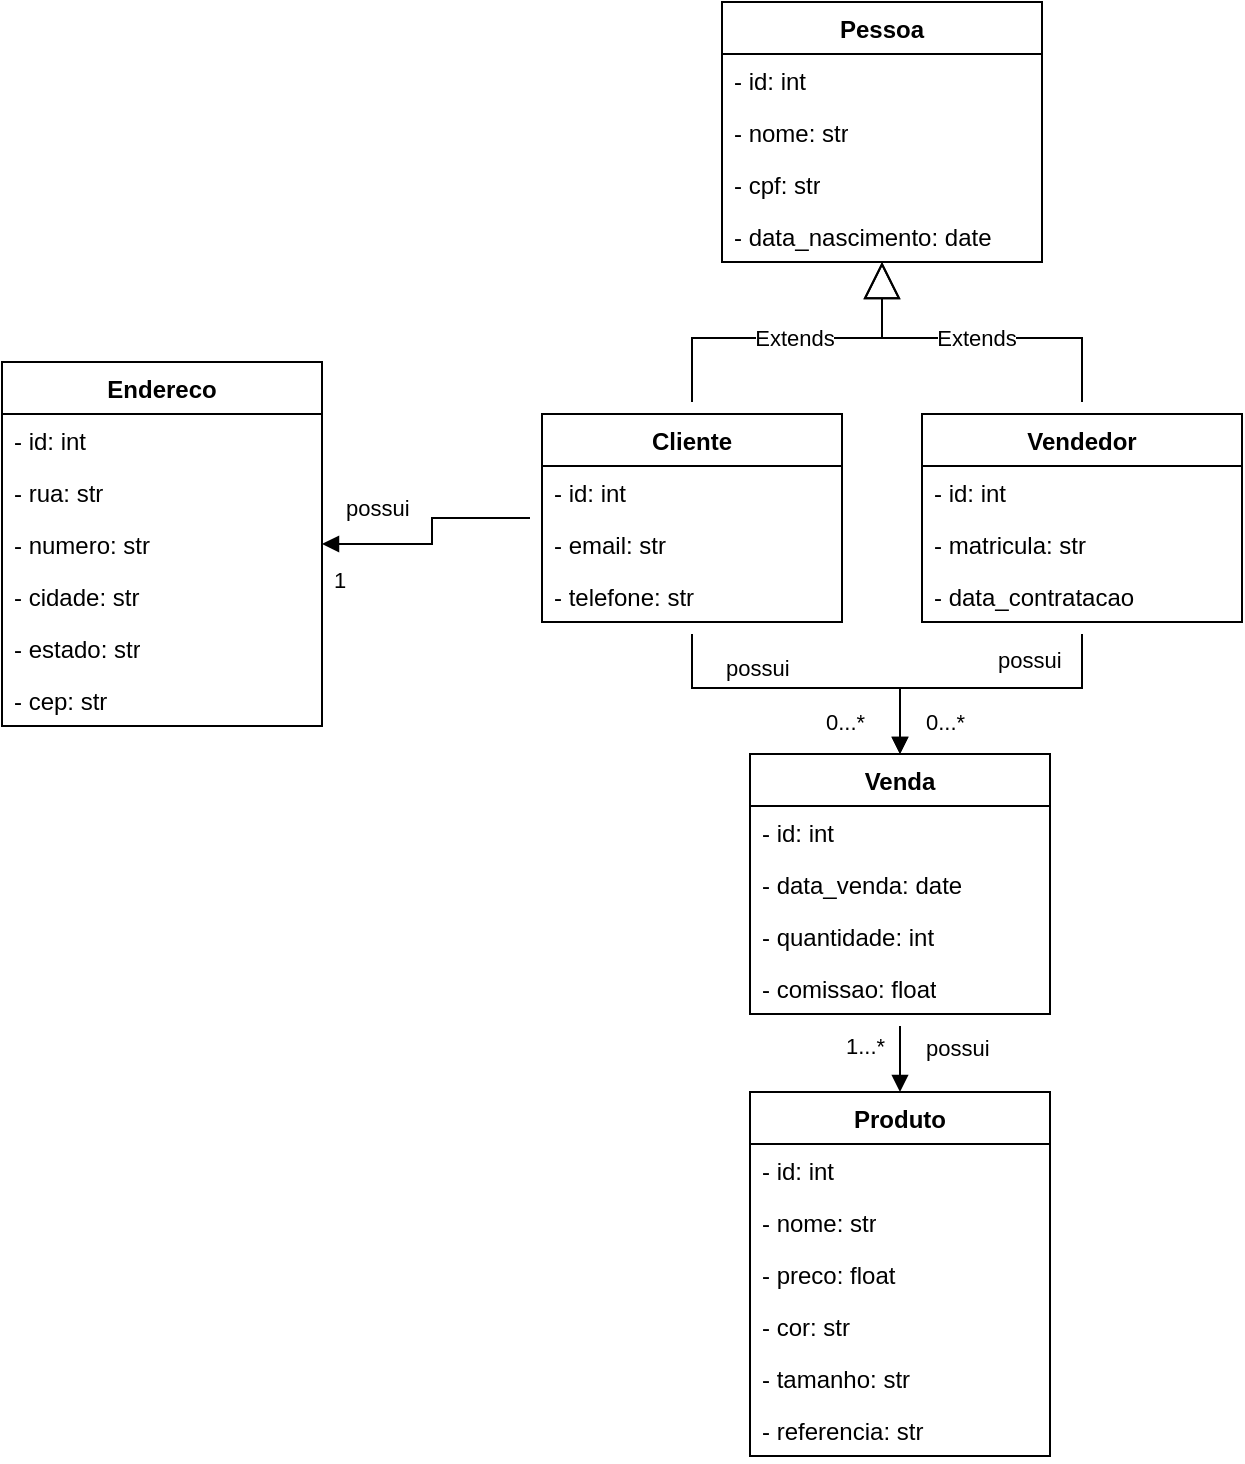 <mxfile version="24.5.4" type="github">
  <diagram id="C5RBs43oDa-KdzZeNtuy" name="Page-1">
    <mxGraphModel dx="810" dy="483" grid="1" gridSize="10" guides="1" tooltips="1" connect="1" arrows="1" fold="1" page="1" pageScale="1" pageWidth="827" pageHeight="1169" math="0" shadow="0">
      <root>
        <mxCell id="WIyWlLk6GJQsqaUBKTNV-0" />
        <mxCell id="WIyWlLk6GJQsqaUBKTNV-1" parent="WIyWlLk6GJQsqaUBKTNV-0" />
        <mxCell id="zqI3vuXJs1LG3s6kCFIs-13" value="&lt;div&gt;Pessoa&lt;/div&gt;" style="swimlane;fontStyle=1;align=center;verticalAlign=top;childLayout=stackLayout;horizontal=1;startSize=26;horizontalStack=0;resizeParent=1;resizeParentMax=0;resizeLast=0;collapsible=1;marginBottom=0;whiteSpace=wrap;html=1;" parent="WIyWlLk6GJQsqaUBKTNV-1" vertex="1">
          <mxGeometry x="400" y="40" width="160" height="130" as="geometry" />
        </mxCell>
        <mxCell id="zqI3vuXJs1LG3s6kCFIs-14" value="- id: int" style="text;strokeColor=none;fillColor=none;align=left;verticalAlign=top;spacingLeft=4;spacingRight=4;overflow=hidden;rotatable=0;points=[[0,0.5],[1,0.5]];portConstraint=eastwest;whiteSpace=wrap;html=1;" parent="zqI3vuXJs1LG3s6kCFIs-13" vertex="1">
          <mxGeometry y="26" width="160" height="26" as="geometry" />
        </mxCell>
        <mxCell id="zqI3vuXJs1LG3s6kCFIs-23" value="- nome: str" style="text;strokeColor=none;fillColor=none;align=left;verticalAlign=top;spacingLeft=4;spacingRight=4;overflow=hidden;rotatable=0;points=[[0,0.5],[1,0.5]];portConstraint=eastwest;whiteSpace=wrap;html=1;" parent="zqI3vuXJs1LG3s6kCFIs-13" vertex="1">
          <mxGeometry y="52" width="160" height="26" as="geometry" />
        </mxCell>
        <mxCell id="zqI3vuXJs1LG3s6kCFIs-21" value="- cpf: str" style="text;strokeColor=none;fillColor=none;align=left;verticalAlign=top;spacingLeft=4;spacingRight=4;overflow=hidden;rotatable=0;points=[[0,0.5],[1,0.5]];portConstraint=eastwest;whiteSpace=wrap;html=1;" parent="zqI3vuXJs1LG3s6kCFIs-13" vertex="1">
          <mxGeometry y="78" width="160" height="26" as="geometry" />
        </mxCell>
        <mxCell id="zqI3vuXJs1LG3s6kCFIs-24" value="- data_nascimento: date" style="text;strokeColor=none;fillColor=none;align=left;verticalAlign=top;spacingLeft=4;spacingRight=4;overflow=hidden;rotatable=0;points=[[0,0.5],[1,0.5]];portConstraint=eastwest;whiteSpace=wrap;html=1;" parent="zqI3vuXJs1LG3s6kCFIs-13" vertex="1">
          <mxGeometry y="104" width="160" height="26" as="geometry" />
        </mxCell>
        <mxCell id="zqI3vuXJs1LG3s6kCFIs-25" value="Cliente" style="swimlane;fontStyle=1;align=center;verticalAlign=top;childLayout=stackLayout;horizontal=1;startSize=26;horizontalStack=0;resizeParent=1;resizeParentMax=0;resizeLast=0;collapsible=1;marginBottom=0;whiteSpace=wrap;html=1;" parent="WIyWlLk6GJQsqaUBKTNV-1" vertex="1">
          <mxGeometry x="310" y="246" width="150" height="104" as="geometry" />
        </mxCell>
        <mxCell id="zqI3vuXJs1LG3s6kCFIs-26" value="- id: int" style="text;strokeColor=none;fillColor=none;align=left;verticalAlign=top;spacingLeft=4;spacingRight=4;overflow=hidden;rotatable=0;points=[[0,0.5],[1,0.5]];portConstraint=eastwest;whiteSpace=wrap;html=1;" parent="zqI3vuXJs1LG3s6kCFIs-25" vertex="1">
          <mxGeometry y="26" width="150" height="26" as="geometry" />
        </mxCell>
        <mxCell id="zqI3vuXJs1LG3s6kCFIs-27" value="- email: str" style="text;strokeColor=none;fillColor=none;align=left;verticalAlign=top;spacingLeft=4;spacingRight=4;overflow=hidden;rotatable=0;points=[[0,0.5],[1,0.5]];portConstraint=eastwest;whiteSpace=wrap;html=1;" parent="zqI3vuXJs1LG3s6kCFIs-25" vertex="1">
          <mxGeometry y="52" width="150" height="26" as="geometry" />
        </mxCell>
        <mxCell id="zqI3vuXJs1LG3s6kCFIs-28" value="- telefone: str" style="text;strokeColor=none;fillColor=none;align=left;verticalAlign=top;spacingLeft=4;spacingRight=4;overflow=hidden;rotatable=0;points=[[0,0.5],[1,0.5]];portConstraint=eastwest;whiteSpace=wrap;html=1;" parent="zqI3vuXJs1LG3s6kCFIs-25" vertex="1">
          <mxGeometry y="78" width="150" height="26" as="geometry" />
        </mxCell>
        <mxCell id="zqI3vuXJs1LG3s6kCFIs-31" value="Vendedor" style="swimlane;fontStyle=1;align=center;verticalAlign=top;childLayout=stackLayout;horizontal=1;startSize=26;horizontalStack=0;resizeParent=1;resizeParentMax=0;resizeLast=0;collapsible=1;marginBottom=0;whiteSpace=wrap;html=1;" parent="WIyWlLk6GJQsqaUBKTNV-1" vertex="1">
          <mxGeometry x="500" y="246" width="160" height="104" as="geometry" />
        </mxCell>
        <mxCell id="zqI3vuXJs1LG3s6kCFIs-32" value="- id: int" style="text;strokeColor=none;fillColor=none;align=left;verticalAlign=top;spacingLeft=4;spacingRight=4;overflow=hidden;rotatable=0;points=[[0,0.5],[1,0.5]];portConstraint=eastwest;whiteSpace=wrap;html=1;" parent="zqI3vuXJs1LG3s6kCFIs-31" vertex="1">
          <mxGeometry y="26" width="160" height="26" as="geometry" />
        </mxCell>
        <mxCell id="zqI3vuXJs1LG3s6kCFIs-33" value="- matricula: str" style="text;strokeColor=none;fillColor=none;align=left;verticalAlign=top;spacingLeft=4;spacingRight=4;overflow=hidden;rotatable=0;points=[[0,0.5],[1,0.5]];portConstraint=eastwest;whiteSpace=wrap;html=1;" parent="zqI3vuXJs1LG3s6kCFIs-31" vertex="1">
          <mxGeometry y="52" width="160" height="26" as="geometry" />
        </mxCell>
        <mxCell id="zqI3vuXJs1LG3s6kCFIs-34" value="- data_contratacao" style="text;strokeColor=none;fillColor=none;align=left;verticalAlign=top;spacingLeft=4;spacingRight=4;overflow=hidden;rotatable=0;points=[[0,0.5],[1,0.5]];portConstraint=eastwest;whiteSpace=wrap;html=1;" parent="zqI3vuXJs1LG3s6kCFIs-31" vertex="1">
          <mxGeometry y="78" width="160" height="26" as="geometry" />
        </mxCell>
        <mxCell id="zqI3vuXJs1LG3s6kCFIs-41" value="&lt;div&gt;Endereco&lt;/div&gt;" style="swimlane;fontStyle=1;align=center;verticalAlign=top;childLayout=stackLayout;horizontal=1;startSize=26;horizontalStack=0;resizeParent=1;resizeParentMax=0;resizeLast=0;collapsible=1;marginBottom=0;whiteSpace=wrap;html=1;" parent="WIyWlLk6GJQsqaUBKTNV-1" vertex="1">
          <mxGeometry x="40" y="220" width="160" height="182" as="geometry" />
        </mxCell>
        <mxCell id="zqI3vuXJs1LG3s6kCFIs-42" value="- id: int" style="text;strokeColor=none;fillColor=none;align=left;verticalAlign=top;spacingLeft=4;spacingRight=4;overflow=hidden;rotatable=0;points=[[0,0.5],[1,0.5]];portConstraint=eastwest;whiteSpace=wrap;html=1;" parent="zqI3vuXJs1LG3s6kCFIs-41" vertex="1">
          <mxGeometry y="26" width="160" height="26" as="geometry" />
        </mxCell>
        <mxCell id="zqI3vuXJs1LG3s6kCFIs-43" value="- rua: str" style="text;strokeColor=none;fillColor=none;align=left;verticalAlign=top;spacingLeft=4;spacingRight=4;overflow=hidden;rotatable=0;points=[[0,0.5],[1,0.5]];portConstraint=eastwest;whiteSpace=wrap;html=1;" parent="zqI3vuXJs1LG3s6kCFIs-41" vertex="1">
          <mxGeometry y="52" width="160" height="26" as="geometry" />
        </mxCell>
        <mxCell id="zqI3vuXJs1LG3s6kCFIs-44" value="- numero: str" style="text;strokeColor=none;fillColor=none;align=left;verticalAlign=top;spacingLeft=4;spacingRight=4;overflow=hidden;rotatable=0;points=[[0,0.5],[1,0.5]];portConstraint=eastwest;whiteSpace=wrap;html=1;" parent="zqI3vuXJs1LG3s6kCFIs-41" vertex="1">
          <mxGeometry y="78" width="160" height="26" as="geometry" />
        </mxCell>
        <mxCell id="zqI3vuXJs1LG3s6kCFIs-45" value="- cidade: str" style="text;strokeColor=none;fillColor=none;align=left;verticalAlign=top;spacingLeft=4;spacingRight=4;overflow=hidden;rotatable=0;points=[[0,0.5],[1,0.5]];portConstraint=eastwest;whiteSpace=wrap;html=1;" parent="zqI3vuXJs1LG3s6kCFIs-41" vertex="1">
          <mxGeometry y="104" width="160" height="26" as="geometry" />
        </mxCell>
        <mxCell id="zqI3vuXJs1LG3s6kCFIs-46" value="- estado: str" style="text;strokeColor=none;fillColor=none;align=left;verticalAlign=top;spacingLeft=4;spacingRight=4;overflow=hidden;rotatable=0;points=[[0,0.5],[1,0.5]];portConstraint=eastwest;whiteSpace=wrap;html=1;" parent="zqI3vuXJs1LG3s6kCFIs-41" vertex="1">
          <mxGeometry y="130" width="160" height="26" as="geometry" />
        </mxCell>
        <mxCell id="zqI3vuXJs1LG3s6kCFIs-47" value="&lt;div&gt;- cep: str&lt;/div&gt;" style="text;strokeColor=none;fillColor=none;align=left;verticalAlign=top;spacingLeft=4;spacingRight=4;overflow=hidden;rotatable=0;points=[[0,0.5],[1,0.5]];portConstraint=eastwest;whiteSpace=wrap;html=1;" parent="zqI3vuXJs1LG3s6kCFIs-41" vertex="1">
          <mxGeometry y="156" width="160" height="26" as="geometry" />
        </mxCell>
        <mxCell id="zqI3vuXJs1LG3s6kCFIs-63" value="Venda" style="swimlane;fontStyle=1;align=center;verticalAlign=top;childLayout=stackLayout;horizontal=1;startSize=26;horizontalStack=0;resizeParent=1;resizeParentMax=0;resizeLast=0;collapsible=1;marginBottom=0;whiteSpace=wrap;html=1;" parent="WIyWlLk6GJQsqaUBKTNV-1" vertex="1">
          <mxGeometry x="414" y="416" width="150" height="130" as="geometry" />
        </mxCell>
        <mxCell id="zqI3vuXJs1LG3s6kCFIs-64" value="- id: int" style="text;strokeColor=none;fillColor=none;align=left;verticalAlign=top;spacingLeft=4;spacingRight=4;overflow=hidden;rotatable=0;points=[[0,0.5],[1,0.5]];portConstraint=eastwest;whiteSpace=wrap;html=1;" parent="zqI3vuXJs1LG3s6kCFIs-63" vertex="1">
          <mxGeometry y="26" width="150" height="26" as="geometry" />
        </mxCell>
        <mxCell id="zqI3vuXJs1LG3s6kCFIs-65" value="- data_venda: date" style="text;strokeColor=none;fillColor=none;align=left;verticalAlign=top;spacingLeft=4;spacingRight=4;overflow=hidden;rotatable=0;points=[[0,0.5],[1,0.5]];portConstraint=eastwest;whiteSpace=wrap;html=1;" parent="zqI3vuXJs1LG3s6kCFIs-63" vertex="1">
          <mxGeometry y="52" width="150" height="26" as="geometry" />
        </mxCell>
        <mxCell id="zqI3vuXJs1LG3s6kCFIs-66" value="- quantidade: int" style="text;strokeColor=none;fillColor=none;align=left;verticalAlign=top;spacingLeft=4;spacingRight=4;overflow=hidden;rotatable=0;points=[[0,0.5],[1,0.5]];portConstraint=eastwest;whiteSpace=wrap;html=1;" parent="zqI3vuXJs1LG3s6kCFIs-63" vertex="1">
          <mxGeometry y="78" width="150" height="26" as="geometry" />
        </mxCell>
        <mxCell id="zqI3vuXJs1LG3s6kCFIs-67" value="- comissao: float" style="text;strokeColor=none;fillColor=none;align=left;verticalAlign=top;spacingLeft=4;spacingRight=4;overflow=hidden;rotatable=0;points=[[0,0.5],[1,0.5]];portConstraint=eastwest;whiteSpace=wrap;html=1;" parent="zqI3vuXJs1LG3s6kCFIs-63" vertex="1">
          <mxGeometry y="104" width="150" height="26" as="geometry" />
        </mxCell>
        <mxCell id="zqI3vuXJs1LG3s6kCFIs-72" value="possui" style="endArrow=block;endFill=1;html=1;edgeStyle=orthogonalEdgeStyle;align=left;verticalAlign=top;rounded=0;strokeColor=default;fontFamily=Helvetica;fontSize=11;fontColor=default;labelBackgroundColor=default;sourcePerimeterSpacing=6;" parent="WIyWlLk6GJQsqaUBKTNV-1" source="zqI3vuXJs1LG3s6kCFIs-25" target="zqI3vuXJs1LG3s6kCFIs-41" edge="1">
          <mxGeometry x="0.829" y="-31" relative="1" as="geometry">
            <mxPoint x="620" y="396" as="sourcePoint" />
            <mxPoint x="240" y="366" as="targetPoint" />
            <mxPoint as="offset" />
          </mxGeometry>
        </mxCell>
        <mxCell id="zqI3vuXJs1LG3s6kCFIs-73" value="1" style="edgeLabel;resizable=0;html=1;align=left;verticalAlign=bottom;fontFamily=Helvetica;fontSize=11;fontColor=default;labelBackgroundColor=default;" parent="zqI3vuXJs1LG3s6kCFIs-72" connectable="0" vertex="1">
          <mxGeometry x="-1" relative="1" as="geometry">
            <mxPoint x="-100" y="39" as="offset" />
          </mxGeometry>
        </mxCell>
        <mxCell id="zqI3vuXJs1LG3s6kCFIs-74" value="possui" style="endArrow=block;endFill=1;html=1;edgeStyle=orthogonalEdgeStyle;align=left;verticalAlign=top;rounded=0;strokeColor=default;fontFamily=Helvetica;fontSize=11;fontColor=default;labelBackgroundColor=default;sourcePerimeterSpacing=6;" parent="WIyWlLk6GJQsqaUBKTNV-1" source="zqI3vuXJs1LG3s6kCFIs-25" target="zqI3vuXJs1LG3s6kCFIs-63" edge="1">
          <mxGeometry x="-0.951" y="15" relative="1" as="geometry">
            <mxPoint x="620" y="396" as="sourcePoint" />
            <mxPoint x="780" y="396" as="targetPoint" />
            <mxPoint as="offset" />
          </mxGeometry>
        </mxCell>
        <mxCell id="zqI3vuXJs1LG3s6kCFIs-75" value="0...*" style="edgeLabel;resizable=0;html=1;align=left;verticalAlign=bottom;fontFamily=Helvetica;fontSize=11;fontColor=default;labelBackgroundColor=default;" parent="zqI3vuXJs1LG3s6kCFIs-74" connectable="0" vertex="1">
          <mxGeometry x="-1" relative="1" as="geometry">
            <mxPoint x="65" y="52" as="offset" />
          </mxGeometry>
        </mxCell>
        <mxCell id="zqI3vuXJs1LG3s6kCFIs-76" value="possui" style="endArrow=block;endFill=1;html=1;edgeStyle=orthogonalEdgeStyle;align=left;verticalAlign=top;rounded=0;strokeColor=default;fontFamily=Helvetica;fontSize=11;fontColor=default;labelBackgroundColor=default;sourcePerimeterSpacing=6;entryX=0.5;entryY=0;entryDx=0;entryDy=0;" parent="WIyWlLk6GJQsqaUBKTNV-1" source="zqI3vuXJs1LG3s6kCFIs-31" target="zqI3vuXJs1LG3s6kCFIs-63" edge="1">
          <mxGeometry x="-0.058" y="-27" relative="1" as="geometry">
            <mxPoint x="395" y="360" as="sourcePoint" />
            <mxPoint x="475" y="506" as="targetPoint" />
            <mxPoint as="offset" />
          </mxGeometry>
        </mxCell>
        <mxCell id="zqI3vuXJs1LG3s6kCFIs-77" value="0...*" style="edgeLabel;resizable=0;html=1;align=left;verticalAlign=bottom;fontFamily=Helvetica;fontSize=11;fontColor=default;labelBackgroundColor=default;" parent="zqI3vuXJs1LG3s6kCFIs-76" connectable="0" vertex="1">
          <mxGeometry x="-1" relative="1" as="geometry">
            <mxPoint x="-80" y="52" as="offset" />
          </mxGeometry>
        </mxCell>
        <mxCell id="zqI3vuXJs1LG3s6kCFIs-78" value="Produto" style="swimlane;fontStyle=1;align=center;verticalAlign=top;childLayout=stackLayout;horizontal=1;startSize=26;horizontalStack=0;resizeParent=1;resizeParentMax=0;resizeLast=0;collapsible=1;marginBottom=0;whiteSpace=wrap;html=1;" parent="WIyWlLk6GJQsqaUBKTNV-1" vertex="1">
          <mxGeometry x="414" y="585" width="150" height="182" as="geometry" />
        </mxCell>
        <mxCell id="zqI3vuXJs1LG3s6kCFIs-79" value="- id: int" style="text;strokeColor=none;fillColor=none;align=left;verticalAlign=top;spacingLeft=4;spacingRight=4;overflow=hidden;rotatable=0;points=[[0,0.5],[1,0.5]];portConstraint=eastwest;whiteSpace=wrap;html=1;" parent="zqI3vuXJs1LG3s6kCFIs-78" vertex="1">
          <mxGeometry y="26" width="150" height="26" as="geometry" />
        </mxCell>
        <mxCell id="zqI3vuXJs1LG3s6kCFIs-80" value="- nome: str" style="text;strokeColor=none;fillColor=none;align=left;verticalAlign=top;spacingLeft=4;spacingRight=4;overflow=hidden;rotatable=0;points=[[0,0.5],[1,0.5]];portConstraint=eastwest;whiteSpace=wrap;html=1;" parent="zqI3vuXJs1LG3s6kCFIs-78" vertex="1">
          <mxGeometry y="52" width="150" height="26" as="geometry" />
        </mxCell>
        <mxCell id="zqI3vuXJs1LG3s6kCFIs-81" value="- preco: float" style="text;strokeColor=none;fillColor=none;align=left;verticalAlign=top;spacingLeft=4;spacingRight=4;overflow=hidden;rotatable=0;points=[[0,0.5],[1,0.5]];portConstraint=eastwest;whiteSpace=wrap;html=1;" parent="zqI3vuXJs1LG3s6kCFIs-78" vertex="1">
          <mxGeometry y="78" width="150" height="26" as="geometry" />
        </mxCell>
        <mxCell id="1lRSZ_3cmi7X1p32SudD-0" value="- cor: str" style="text;strokeColor=none;fillColor=none;align=left;verticalAlign=top;spacingLeft=4;spacingRight=4;overflow=hidden;rotatable=0;points=[[0,0.5],[1,0.5]];portConstraint=eastwest;whiteSpace=wrap;html=1;" vertex="1" parent="zqI3vuXJs1LG3s6kCFIs-78">
          <mxGeometry y="104" width="150" height="26" as="geometry" />
        </mxCell>
        <mxCell id="1lRSZ_3cmi7X1p32SudD-1" value="- tamanho: str" style="text;strokeColor=none;fillColor=none;align=left;verticalAlign=top;spacingLeft=4;spacingRight=4;overflow=hidden;rotatable=0;points=[[0,0.5],[1,0.5]];portConstraint=eastwest;whiteSpace=wrap;html=1;" vertex="1" parent="zqI3vuXJs1LG3s6kCFIs-78">
          <mxGeometry y="130" width="150" height="26" as="geometry" />
        </mxCell>
        <mxCell id="zqI3vuXJs1LG3s6kCFIs-82" value="- referencia: str" style="text;strokeColor=none;fillColor=none;align=left;verticalAlign=top;spacingLeft=4;spacingRight=4;overflow=hidden;rotatable=0;points=[[0,0.5],[1,0.5]];portConstraint=eastwest;whiteSpace=wrap;html=1;" parent="zqI3vuXJs1LG3s6kCFIs-78" vertex="1">
          <mxGeometry y="156" width="150" height="26" as="geometry" />
        </mxCell>
        <mxCell id="zqI3vuXJs1LG3s6kCFIs-85" value="possui" style="endArrow=block;endFill=1;html=1;edgeStyle=orthogonalEdgeStyle;align=left;verticalAlign=top;rounded=0;strokeColor=default;fontFamily=Helvetica;fontSize=11;fontColor=default;labelBackgroundColor=default;sourcePerimeterSpacing=6;" parent="WIyWlLk6GJQsqaUBKTNV-1" source="zqI3vuXJs1LG3s6kCFIs-63" target="zqI3vuXJs1LG3s6kCFIs-78" edge="1">
          <mxGeometry x="-1" y="11" relative="1" as="geometry">
            <mxPoint x="620" y="396" as="sourcePoint" />
            <mxPoint x="780" y="396" as="targetPoint" />
            <mxPoint y="-2" as="offset" />
          </mxGeometry>
        </mxCell>
        <mxCell id="zqI3vuXJs1LG3s6kCFIs-86" value="1...*" style="edgeLabel;resizable=0;html=1;align=left;verticalAlign=bottom;fontFamily=Helvetica;fontSize=11;fontColor=default;labelBackgroundColor=default;" parent="zqI3vuXJs1LG3s6kCFIs-85" connectable="0" vertex="1">
          <mxGeometry x="-1" relative="1" as="geometry">
            <mxPoint x="-29" y="18" as="offset" />
          </mxGeometry>
        </mxCell>
        <mxCell id="zqI3vuXJs1LG3s6kCFIs-110" value="Extends" style="endArrow=block;endSize=16;endFill=0;html=1;rounded=0;strokeColor=default;align=center;verticalAlign=middle;fontFamily=Helvetica;fontSize=11;fontColor=default;labelBackgroundColor=default;edgeStyle=orthogonalEdgeStyle;sourcePerimeterSpacing=6;" parent="WIyWlLk6GJQsqaUBKTNV-1" source="zqI3vuXJs1LG3s6kCFIs-25" target="zqI3vuXJs1LG3s6kCFIs-13" edge="1">
          <mxGeometry width="160" relative="1" as="geometry">
            <mxPoint x="620" y="440" as="sourcePoint" />
            <mxPoint x="780" y="440" as="targetPoint" />
          </mxGeometry>
        </mxCell>
        <mxCell id="zqI3vuXJs1LG3s6kCFIs-111" value="Extends" style="endArrow=block;endSize=16;endFill=0;html=1;rounded=0;strokeColor=default;align=center;verticalAlign=middle;fontFamily=Helvetica;fontSize=11;fontColor=default;labelBackgroundColor=default;edgeStyle=orthogonalEdgeStyle;sourcePerimeterSpacing=6;" parent="WIyWlLk6GJQsqaUBKTNV-1" source="zqI3vuXJs1LG3s6kCFIs-31" target="zqI3vuXJs1LG3s6kCFIs-13" edge="1">
          <mxGeometry width="160" relative="1" as="geometry">
            <mxPoint x="620" y="380" as="sourcePoint" />
            <mxPoint x="780" y="380" as="targetPoint" />
          </mxGeometry>
        </mxCell>
      </root>
    </mxGraphModel>
  </diagram>
</mxfile>
